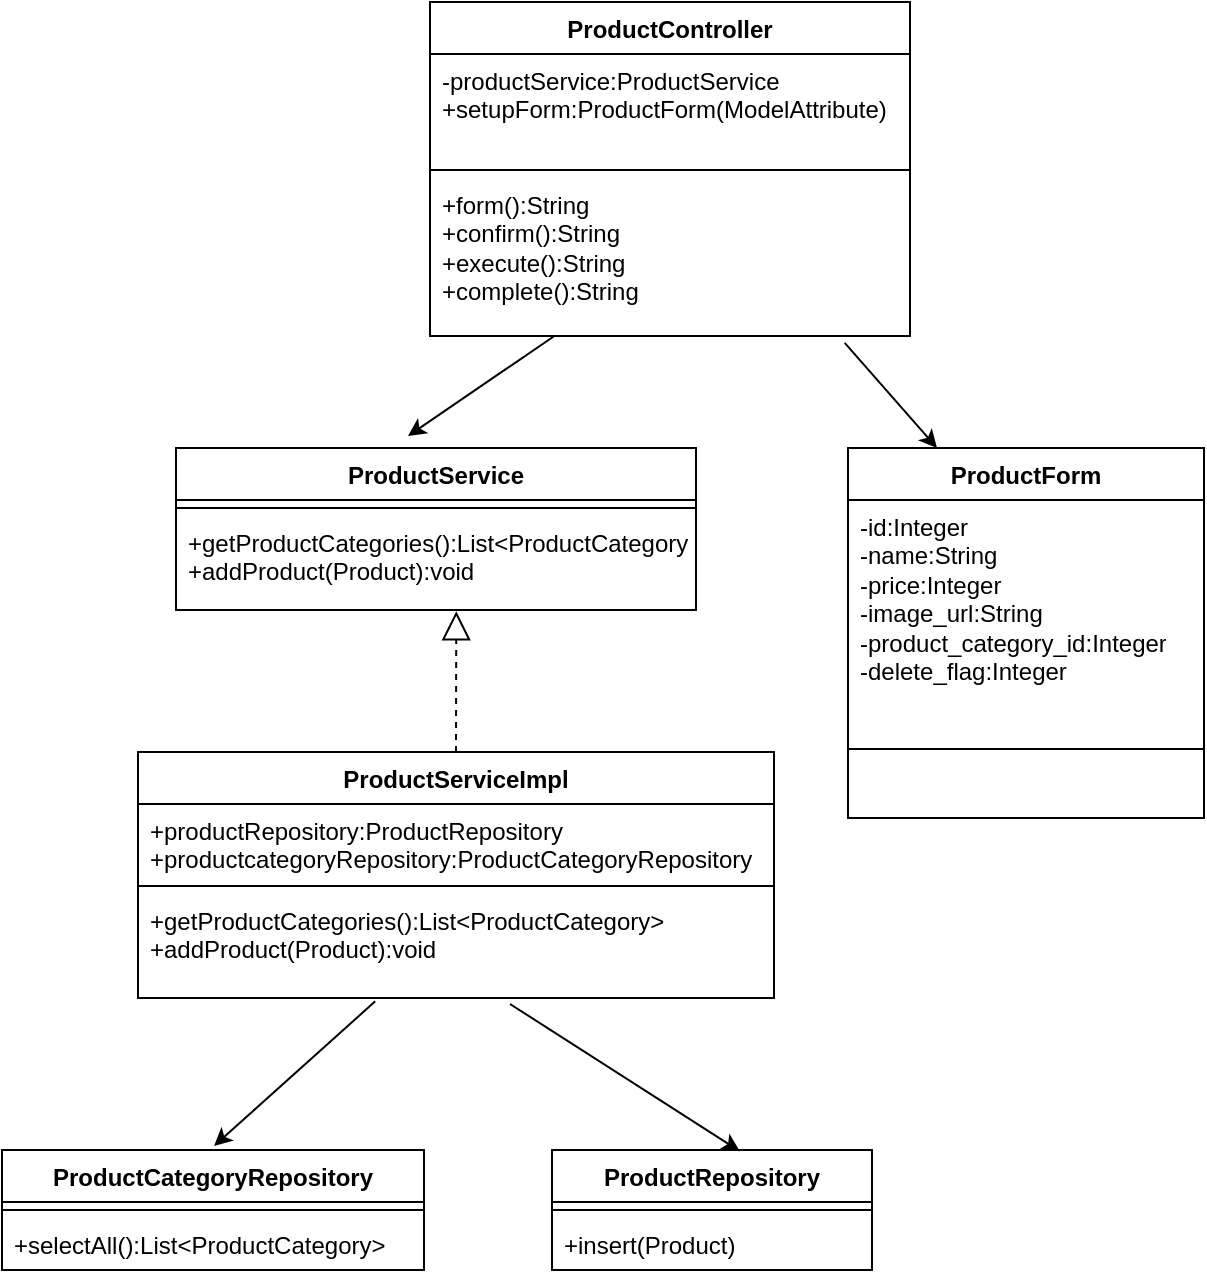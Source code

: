 <mxfile version="28.0.7">
  <diagram id="IHH7DoLjSRD6y76i9zCS" name="ページ2">
    <mxGraphModel dx="1035" dy="874" grid="0" gridSize="10" guides="1" tooltips="1" connect="1" arrows="1" fold="1" page="0" pageScale="1" pageWidth="827" pageHeight="1169" math="0" shadow="0">
      <root>
        <mxCell id="0" />
        <mxCell id="1" parent="0" />
        <mxCell id="2bIKzLAizrfnIHSd7XrN-6" value="ProductService" style="swimlane;fontStyle=1;align=center;verticalAlign=top;childLayout=stackLayout;horizontal=1;startSize=26;horizontalStack=0;resizeParent=1;resizeParentMax=0;resizeLast=0;collapsible=1;marginBottom=0;whiteSpace=wrap;html=1;" parent="1" vertex="1">
          <mxGeometry x="-237" y="25" width="260" height="81" as="geometry" />
        </mxCell>
        <mxCell id="2bIKzLAizrfnIHSd7XrN-8" value="" style="line;strokeWidth=1;fillColor=none;align=left;verticalAlign=middle;spacingTop=-1;spacingLeft=3;spacingRight=3;rotatable=0;labelPosition=right;points=[];portConstraint=eastwest;strokeColor=inherit;" parent="2bIKzLAizrfnIHSd7XrN-6" vertex="1">
          <mxGeometry y="26" width="260" height="8" as="geometry" />
        </mxCell>
        <mxCell id="2bIKzLAizrfnIHSd7XrN-9" value="+getProductCategories():List&amp;lt;ProductCategory&amp;gt;&lt;div&gt;+addProduct(Product):void&lt;/div&gt;" style="text;strokeColor=none;fillColor=none;align=left;verticalAlign=top;spacingLeft=4;spacingRight=4;overflow=hidden;rotatable=0;points=[[0,0.5],[1,0.5]];portConstraint=eastwest;whiteSpace=wrap;html=1;" parent="2bIKzLAizrfnIHSd7XrN-6" vertex="1">
          <mxGeometry y="34" width="260" height="47" as="geometry" />
        </mxCell>
        <mxCell id="2bIKzLAizrfnIHSd7XrN-10" value="ProductCategoryRepository" style="swimlane;fontStyle=1;align=center;verticalAlign=top;childLayout=stackLayout;horizontal=1;startSize=26;horizontalStack=0;resizeParent=1;resizeParentMax=0;resizeLast=0;collapsible=1;marginBottom=0;whiteSpace=wrap;html=1;" parent="1" vertex="1">
          <mxGeometry x="-324" y="376" width="211" height="60" as="geometry" />
        </mxCell>
        <mxCell id="2bIKzLAizrfnIHSd7XrN-12" value="" style="line;strokeWidth=1;fillColor=none;align=left;verticalAlign=middle;spacingTop=-1;spacingLeft=3;spacingRight=3;rotatable=0;labelPosition=right;points=[];portConstraint=eastwest;strokeColor=inherit;" parent="2bIKzLAizrfnIHSd7XrN-10" vertex="1">
          <mxGeometry y="26" width="211" height="8" as="geometry" />
        </mxCell>
        <mxCell id="2bIKzLAizrfnIHSd7XrN-13" value="+selectAll():List&amp;lt;ProductCategory&amp;gt;" style="text;strokeColor=none;fillColor=none;align=left;verticalAlign=top;spacingLeft=4;spacingRight=4;overflow=hidden;rotatable=0;points=[[0,0.5],[1,0.5]];portConstraint=eastwest;whiteSpace=wrap;html=1;" parent="2bIKzLAizrfnIHSd7XrN-10" vertex="1">
          <mxGeometry y="34" width="211" height="26" as="geometry" />
        </mxCell>
        <mxCell id="Bigyv0jPBeiwcO5DcRfi-2" value="ProductController" style="swimlane;fontStyle=1;align=center;verticalAlign=top;childLayout=stackLayout;horizontal=1;startSize=26;horizontalStack=0;resizeParent=1;resizeParentMax=0;resizeLast=0;collapsible=1;marginBottom=0;whiteSpace=wrap;html=1;" parent="1" vertex="1">
          <mxGeometry x="-110" y="-198" width="240" height="167" as="geometry" />
        </mxCell>
        <mxCell id="Bigyv0jPBeiwcO5DcRfi-3" value="-productService:ProductService&lt;div&gt;+setupForm:ProductForm(ModelAttribute)&lt;/div&gt;" style="text;strokeColor=none;fillColor=none;align=left;verticalAlign=top;spacingLeft=4;spacingRight=4;overflow=hidden;rotatable=0;points=[[0,0.5],[1,0.5]];portConstraint=eastwest;whiteSpace=wrap;html=1;" parent="Bigyv0jPBeiwcO5DcRfi-2" vertex="1">
          <mxGeometry y="26" width="240" height="54" as="geometry" />
        </mxCell>
        <mxCell id="Bigyv0jPBeiwcO5DcRfi-4" value="" style="line;strokeWidth=1;fillColor=none;align=left;verticalAlign=middle;spacingTop=-1;spacingLeft=3;spacingRight=3;rotatable=0;labelPosition=right;points=[];portConstraint=eastwest;strokeColor=inherit;" parent="Bigyv0jPBeiwcO5DcRfi-2" vertex="1">
          <mxGeometry y="80" width="240" height="8" as="geometry" />
        </mxCell>
        <mxCell id="Bigyv0jPBeiwcO5DcRfi-5" value="+form():String&lt;div&gt;+confirm():String&lt;/div&gt;&lt;div&gt;+execute():String&lt;/div&gt;&lt;div&gt;+complete():String&lt;/div&gt;" style="text;strokeColor=none;fillColor=none;align=left;verticalAlign=top;spacingLeft=4;spacingRight=4;overflow=hidden;rotatable=0;points=[[0,0.5],[1,0.5]];portConstraint=eastwest;whiteSpace=wrap;html=1;" parent="Bigyv0jPBeiwcO5DcRfi-2" vertex="1">
          <mxGeometry y="88" width="240" height="79" as="geometry" />
        </mxCell>
        <mxCell id="PaT3p4GUxZufcXp5Guyy-1" value="ProductRepository" style="swimlane;fontStyle=1;align=center;verticalAlign=top;childLayout=stackLayout;horizontal=1;startSize=26;horizontalStack=0;resizeParent=1;resizeParentMax=0;resizeLast=0;collapsible=1;marginBottom=0;whiteSpace=wrap;html=1;" parent="1" vertex="1">
          <mxGeometry x="-49" y="376" width="160" height="60" as="geometry" />
        </mxCell>
        <mxCell id="PaT3p4GUxZufcXp5Guyy-3" value="" style="line;strokeWidth=1;fillColor=none;align=left;verticalAlign=middle;spacingTop=-1;spacingLeft=3;spacingRight=3;rotatable=0;labelPosition=right;points=[];portConstraint=eastwest;strokeColor=inherit;" parent="PaT3p4GUxZufcXp5Guyy-1" vertex="1">
          <mxGeometry y="26" width="160" height="8" as="geometry" />
        </mxCell>
        <mxCell id="PaT3p4GUxZufcXp5Guyy-4" value="+insert(Product)" style="text;strokeColor=none;fillColor=none;align=left;verticalAlign=top;spacingLeft=4;spacingRight=4;overflow=hidden;rotatable=0;points=[[0,0.5],[1,0.5]];portConstraint=eastwest;whiteSpace=wrap;html=1;" parent="PaT3p4GUxZufcXp5Guyy-1" vertex="1">
          <mxGeometry y="34" width="160" height="26" as="geometry" />
        </mxCell>
        <mxCell id="qGJRi6ImAgN1nrrDG2NS-1" value="ProductForm" style="swimlane;fontStyle=1;align=center;verticalAlign=top;childLayout=stackLayout;horizontal=1;startSize=26;horizontalStack=0;resizeParent=1;resizeParentMax=0;resizeLast=0;collapsible=1;marginBottom=0;whiteSpace=wrap;html=1;" parent="1" vertex="1">
          <mxGeometry x="99" y="25" width="178" height="185" as="geometry" />
        </mxCell>
        <mxCell id="qGJRi6ImAgN1nrrDG2NS-2" value="-id:Integer&lt;div&gt;-name:String&lt;/div&gt;&lt;div&gt;-price:Integer&lt;/div&gt;&lt;div&gt;-image_url:String&lt;/div&gt;&lt;div&gt;-product_category_id:Integer&lt;/div&gt;&lt;div&gt;-delete_flag:Integer&lt;/div&gt;" style="text;strokeColor=none;fillColor=none;align=left;verticalAlign=top;spacingLeft=4;spacingRight=4;overflow=hidden;rotatable=0;points=[[0,0.5],[1,0.5]];portConstraint=eastwest;whiteSpace=wrap;html=1;" parent="qGJRi6ImAgN1nrrDG2NS-1" vertex="1">
          <mxGeometry y="26" width="178" height="90" as="geometry" />
        </mxCell>
        <mxCell id="qGJRi6ImAgN1nrrDG2NS-3" value="" style="line;strokeWidth=1;fillColor=none;align=left;verticalAlign=middle;spacingTop=-1;spacingLeft=3;spacingRight=3;rotatable=0;labelPosition=right;points=[];portConstraint=eastwest;strokeColor=inherit;" parent="qGJRi6ImAgN1nrrDG2NS-1" vertex="1">
          <mxGeometry y="116" width="178" height="69" as="geometry" />
        </mxCell>
        <mxCell id="TUEowYZ_MP7emDaOJ2Zx-1" value="ProductServiceImpl" style="swimlane;fontStyle=1;align=center;verticalAlign=top;childLayout=stackLayout;horizontal=1;startSize=26;horizontalStack=0;resizeParent=1;resizeParentMax=0;resizeLast=0;collapsible=1;marginBottom=0;whiteSpace=wrap;html=1;" parent="1" vertex="1">
          <mxGeometry x="-256" y="177" width="318" height="123" as="geometry" />
        </mxCell>
        <mxCell id="TUEowYZ_MP7emDaOJ2Zx-2" value="+productRepository:ProductRepository&lt;div&gt;+productcategoryRepository:ProductCategoryRepository&lt;/div&gt;" style="text;strokeColor=none;fillColor=none;align=left;verticalAlign=top;spacingLeft=4;spacingRight=4;overflow=hidden;rotatable=0;points=[[0,0.5],[1,0.5]];portConstraint=eastwest;whiteSpace=wrap;html=1;" parent="TUEowYZ_MP7emDaOJ2Zx-1" vertex="1">
          <mxGeometry y="26" width="318" height="37" as="geometry" />
        </mxCell>
        <mxCell id="TUEowYZ_MP7emDaOJ2Zx-3" value="" style="line;strokeWidth=1;fillColor=none;align=left;verticalAlign=middle;spacingTop=-1;spacingLeft=3;spacingRight=3;rotatable=0;labelPosition=right;points=[];portConstraint=eastwest;strokeColor=inherit;" parent="TUEowYZ_MP7emDaOJ2Zx-1" vertex="1">
          <mxGeometry y="63" width="318" height="8" as="geometry" />
        </mxCell>
        <mxCell id="TUEowYZ_MP7emDaOJ2Zx-4" value="+getProductCategories():List&amp;lt;ProductCategory&amp;gt;&lt;div&gt;+addProduct(Product):void&lt;/div&gt;" style="text;strokeColor=none;fillColor=none;align=left;verticalAlign=top;spacingLeft=4;spacingRight=4;overflow=hidden;rotatable=0;points=[[0,0.5],[1,0.5]];portConstraint=eastwest;whiteSpace=wrap;html=1;" parent="TUEowYZ_MP7emDaOJ2Zx-1" vertex="1">
          <mxGeometry y="71" width="318" height="52" as="geometry" />
        </mxCell>
        <mxCell id="0UZdkklDXkRtaW1Xbkx6-3" value="" style="endArrow=classic;html=1;rounded=0;" edge="1" parent="1" source="Bigyv0jPBeiwcO5DcRfi-5">
          <mxGeometry width="50" height="50" relative="1" as="geometry">
            <mxPoint x="368" y="-75" as="sourcePoint" />
            <mxPoint x="-121" y="19" as="targetPoint" />
          </mxGeometry>
        </mxCell>
        <mxCell id="0UZdkklDXkRtaW1Xbkx6-4" value="" style="endArrow=classic;html=1;rounded=0;entryX=0.25;entryY=0;entryDx=0;entryDy=0;exitX=0.864;exitY=1.043;exitDx=0;exitDy=0;exitPerimeter=0;" edge="1" parent="1" source="Bigyv0jPBeiwcO5DcRfi-5" target="qGJRi6ImAgN1nrrDG2NS-1">
          <mxGeometry width="50" height="50" relative="1" as="geometry">
            <mxPoint x="113" y="-122" as="sourcePoint" />
            <mxPoint x="280" y="-4" as="targetPoint" />
          </mxGeometry>
        </mxCell>
        <mxCell id="0UZdkklDXkRtaW1Xbkx6-6" value="" style="endArrow=classic;html=1;rounded=0;exitX=0.373;exitY=1.032;exitDx=0;exitDy=0;exitPerimeter=0;" edge="1" parent="1" source="TUEowYZ_MP7emDaOJ2Zx-4">
          <mxGeometry width="50" height="50" relative="1" as="geometry">
            <mxPoint x="-125" y="279" as="sourcePoint" />
            <mxPoint x="-218" y="374" as="targetPoint" />
          </mxGeometry>
        </mxCell>
        <mxCell id="0UZdkklDXkRtaW1Xbkx6-7" value="" style="endArrow=classic;html=1;rounded=0;entryX=0.587;entryY=0.011;entryDx=0;entryDy=0;entryPerimeter=0;" edge="1" parent="1" target="PaT3p4GUxZufcXp5Guyy-1">
          <mxGeometry width="50" height="50" relative="1" as="geometry">
            <mxPoint x="-70" y="303" as="sourcePoint" />
            <mxPoint x="-38" y="281" as="targetPoint" />
          </mxGeometry>
        </mxCell>
        <mxCell id="0UZdkklDXkRtaW1Xbkx6-9" value="" style="endArrow=block;dashed=1;endFill=0;endSize=12;html=1;rounded=0;entryX=0.539;entryY=1.013;entryDx=0;entryDy=0;entryPerimeter=0;exitX=0.5;exitY=0;exitDx=0;exitDy=0;" edge="1" parent="1" source="TUEowYZ_MP7emDaOJ2Zx-1" target="2bIKzLAizrfnIHSd7XrN-9">
          <mxGeometry width="160" relative="1" as="geometry">
            <mxPoint x="-100" y="141" as="sourcePoint" />
            <mxPoint x="-35" y="7" as="targetPoint" />
          </mxGeometry>
        </mxCell>
      </root>
    </mxGraphModel>
  </diagram>
</mxfile>
